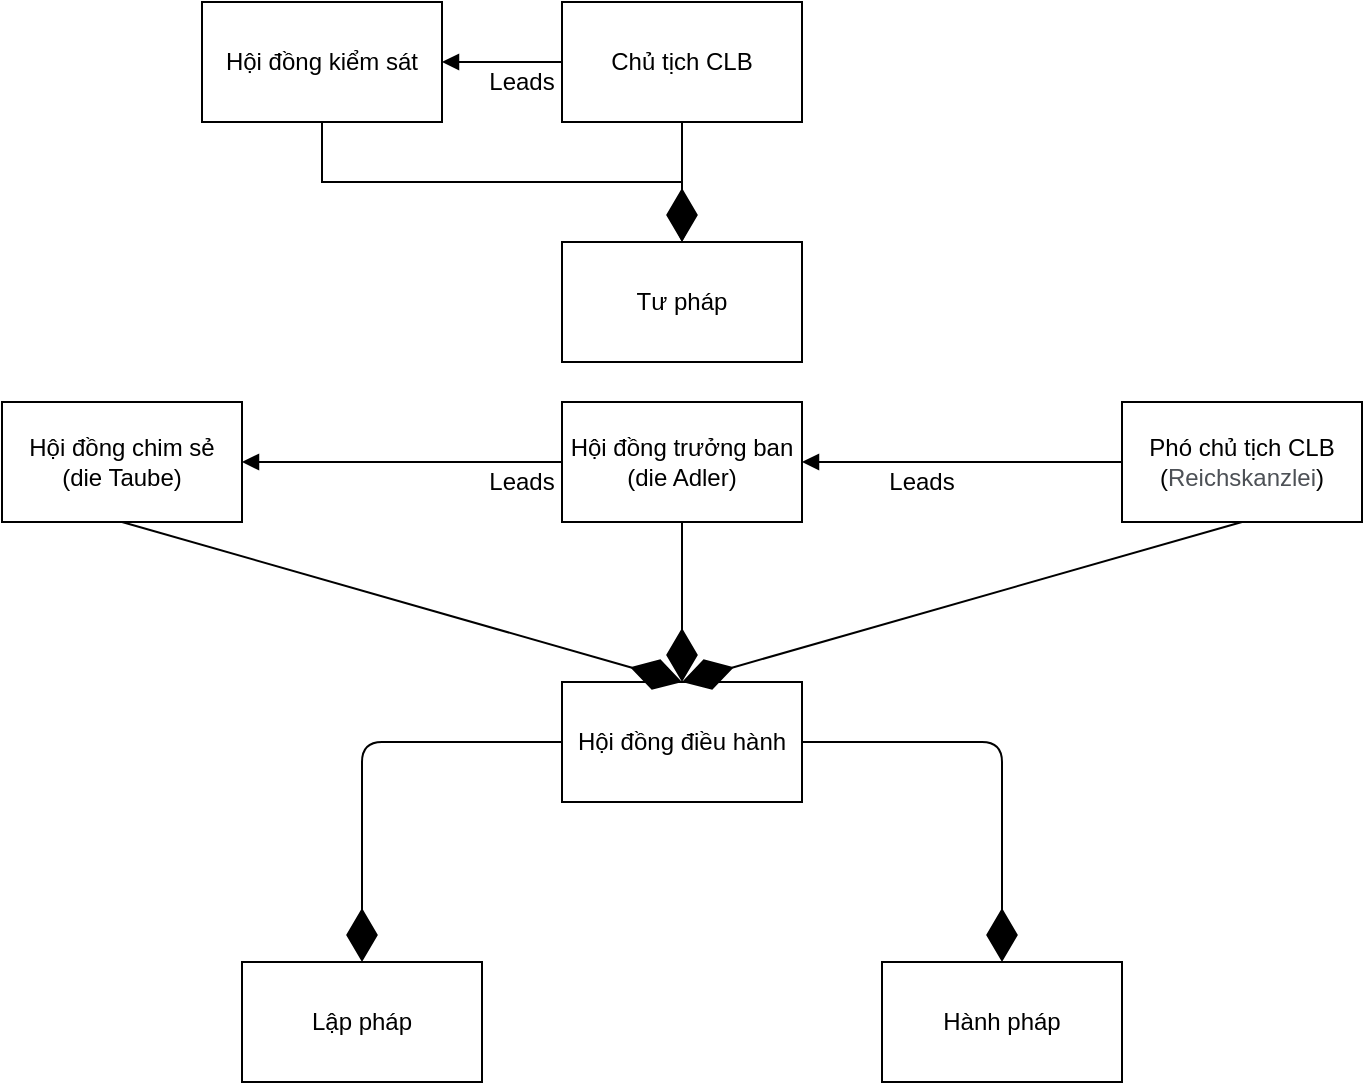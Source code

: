 <mxfile version="14.4.3" type="device"><diagram id="drkotdVB70Un_egQrZVT" name="Page-1"><mxGraphModel dx="2556" dy="1214" grid="1" gridSize="10" guides="1" tooltips="1" connect="1" arrows="1" fold="1" page="1" pageScale="1" pageWidth="850" pageHeight="1100" math="0" shadow="0"><root><mxCell id="0"/><mxCell id="1" parent="0"/><mxCell id="s40cpiCNHrvVj4FZqmu0-1" value="Lập pháp" style="rounded=0;whiteSpace=wrap;html=1;" vertex="1" parent="1"><mxGeometry x="200" y="680" width="120" height="60" as="geometry"/></mxCell><mxCell id="s40cpiCNHrvVj4FZqmu0-2" value="Hội đồng điều hành" style="rounded=0;whiteSpace=wrap;html=1;" vertex="1" parent="1"><mxGeometry x="360" y="540" width="120" height="60" as="geometry"/></mxCell><mxCell id="s40cpiCNHrvVj4FZqmu0-3" value="Hành pháp" style="rounded=0;whiteSpace=wrap;html=1;" vertex="1" parent="1"><mxGeometry x="520" y="680" width="120" height="60" as="geometry"/></mxCell><mxCell id="s40cpiCNHrvVj4FZqmu0-4" value="" style="endArrow=block;endFill=1;html=1;edgeStyle=orthogonalEdgeStyle;align=left;verticalAlign=top;entryX=1;entryY=0.5;entryDx=0;entryDy=0;" edge="1" parent="1" source="s40cpiCNHrvVj4FZqmu0-8" target="s40cpiCNHrvVj4FZqmu0-7"><mxGeometry x="-1" relative="1" as="geometry"><mxPoint x="360" y="230" as="sourcePoint"/><mxPoint x="280" y="230" as="targetPoint"/></mxGeometry></mxCell><mxCell id="s40cpiCNHrvVj4FZqmu0-5" value="Leads" style="text;html=1;strokeColor=none;fillColor=none;align=center;verticalAlign=middle;whiteSpace=wrap;rounded=0;" vertex="1" parent="1"><mxGeometry x="320" y="230" width="40" height="20" as="geometry"/></mxCell><mxCell id="s40cpiCNHrvVj4FZqmu0-6" style="edgeStyle=orthogonalEdgeStyle;rounded=0;orthogonalLoop=1;jettySize=auto;html=1;exitX=0.5;exitY=1;exitDx=0;exitDy=0;entryX=0.5;entryY=0;entryDx=0;entryDy=0;" edge="1" parent="1" source="s40cpiCNHrvVj4FZqmu0-7" target="s40cpiCNHrvVj4FZqmu0-9"><mxGeometry relative="1" as="geometry"/></mxCell><mxCell id="s40cpiCNHrvVj4FZqmu0-7" value="Hội đồng kiểm sát" style="rounded=0;whiteSpace=wrap;html=1;" vertex="1" parent="1"><mxGeometry x="180" y="200" width="120" height="60" as="geometry"/></mxCell><mxCell id="s40cpiCNHrvVj4FZqmu0-8" value="Chủ tịch CLB" style="rounded=0;whiteSpace=wrap;html=1;" vertex="1" parent="1"><mxGeometry x="360" y="200" width="120" height="60" as="geometry"/></mxCell><mxCell id="s40cpiCNHrvVj4FZqmu0-9" value="Tư pháp" style="rounded=0;whiteSpace=wrap;html=1;" vertex="1" parent="1"><mxGeometry x="360" y="320" width="120" height="60" as="geometry"/></mxCell><mxCell id="s40cpiCNHrvVj4FZqmu0-10" value="" style="endArrow=diamondThin;endFill=1;endSize=24;html=1;exitX=0;exitY=0.5;exitDx=0;exitDy=0;entryX=0.5;entryY=0;entryDx=0;entryDy=0;" edge="1" parent="1" source="s40cpiCNHrvVj4FZqmu0-2" target="s40cpiCNHrvVj4FZqmu0-1"><mxGeometry width="160" relative="1" as="geometry"><mxPoint x="610" y="560" as="sourcePoint"/><mxPoint x="770" y="560" as="targetPoint"/><Array as="points"><mxPoint x="260" y="570"/></Array></mxGeometry></mxCell><mxCell id="s40cpiCNHrvVj4FZqmu0-11" value="" style="endArrow=diamondThin;endFill=1;endSize=24;html=1;exitX=1;exitY=0.5;exitDx=0;exitDy=0;entryX=0.5;entryY=0;entryDx=0;entryDy=0;" edge="1" parent="1" source="s40cpiCNHrvVj4FZqmu0-2" target="s40cpiCNHrvVj4FZqmu0-3"><mxGeometry width="160" relative="1" as="geometry"><mxPoint x="610" y="560" as="sourcePoint"/><mxPoint x="770" y="560" as="targetPoint"/><Array as="points"><mxPoint x="580" y="570"/></Array></mxGeometry></mxCell><mxCell id="s40cpiCNHrvVj4FZqmu0-12" value="&lt;font style=&quot;font-size: 12px&quot;&gt;Phó chủ tịch CLB&lt;br&gt;(&lt;span style=&quot;color: rgb(77 , 81 , 86) ; font-family: &amp;#34;arial&amp;#34; , sans-serif ; text-align: left ; background-color: rgb(255 , 255 , 255)&quot;&gt;Reichskanzlei&lt;/span&gt;)&lt;/font&gt;" style="rounded=0;whiteSpace=wrap;html=1;" vertex="1" parent="1"><mxGeometry x="640" y="400" width="120" height="60" as="geometry"/></mxCell><mxCell id="s40cpiCNHrvVj4FZqmu0-13" value="Hội đồng trưởng ban&lt;br&gt;(die Adler)" style="rounded=0;whiteSpace=wrap;html=1;" vertex="1" parent="1"><mxGeometry x="360" y="400" width="120" height="60" as="geometry"/></mxCell><mxCell id="s40cpiCNHrvVj4FZqmu0-14" value="" style="endArrow=block;endFill=1;html=1;edgeStyle=orthogonalEdgeStyle;align=left;verticalAlign=top;exitX=0;exitY=0.5;exitDx=0;exitDy=0;entryX=1;entryY=0.5;entryDx=0;entryDy=0;" edge="1" parent="1" source="s40cpiCNHrvVj4FZqmu0-12" target="s40cpiCNHrvVj4FZqmu0-13"><mxGeometry x="-1" relative="1" as="geometry"><mxPoint x="530" y="439.5" as="sourcePoint"/><mxPoint x="470" y="439.5" as="targetPoint"/></mxGeometry></mxCell><mxCell id="s40cpiCNHrvVj4FZqmu0-15" value="Leads" style="text;html=1;strokeColor=none;fillColor=none;align=center;verticalAlign=middle;whiteSpace=wrap;rounded=0;" vertex="1" parent="1"><mxGeometry x="520" y="430" width="40" height="20" as="geometry"/></mxCell><mxCell id="s40cpiCNHrvVj4FZqmu0-16" value="Hội đồng chim sẻ&lt;br&gt;(die Taube)" style="rounded=0;whiteSpace=wrap;html=1;" vertex="1" parent="1"><mxGeometry x="80" y="400" width="120" height="60" as="geometry"/></mxCell><mxCell id="s40cpiCNHrvVj4FZqmu0-17" value="" style="endArrow=block;endFill=1;html=1;edgeStyle=orthogonalEdgeStyle;align=left;verticalAlign=top;exitX=0;exitY=0.5;exitDx=0;exitDy=0;entryX=1;entryY=0.5;entryDx=0;entryDy=0;" edge="1" parent="1" source="s40cpiCNHrvVj4FZqmu0-13" target="s40cpiCNHrvVj4FZqmu0-16"><mxGeometry x="-1" relative="1" as="geometry"><mxPoint x="360" y="510" as="sourcePoint"/><mxPoint x="280" y="510" as="targetPoint"/></mxGeometry></mxCell><mxCell id="s40cpiCNHrvVj4FZqmu0-18" value="Leads" style="text;html=1;strokeColor=none;fillColor=none;align=center;verticalAlign=middle;whiteSpace=wrap;rounded=0;" vertex="1" parent="1"><mxGeometry x="320" y="430" width="40" height="20" as="geometry"/></mxCell><mxCell id="s40cpiCNHrvVj4FZqmu0-19" value="" style="endArrow=diamondThin;endFill=1;endSize=24;html=1;exitX=0.5;exitY=1;exitDx=0;exitDy=0;entryX=0.5;entryY=0;entryDx=0;entryDy=0;" edge="1" parent="1" source="s40cpiCNHrvVj4FZqmu0-13" target="s40cpiCNHrvVj4FZqmu0-2"><mxGeometry width="160" relative="1" as="geometry"><mxPoint x="480" y="500" as="sourcePoint"/><mxPoint x="640" y="500" as="targetPoint"/></mxGeometry></mxCell><mxCell id="s40cpiCNHrvVj4FZqmu0-20" value="" style="endArrow=diamondThin;endFill=1;endSize=24;html=1;exitX=0.5;exitY=1;exitDx=0;exitDy=0;entryX=0.5;entryY=0;entryDx=0;entryDy=0;" edge="1" parent="1" source="s40cpiCNHrvVj4FZqmu0-16" target="s40cpiCNHrvVj4FZqmu0-2"><mxGeometry width="160" relative="1" as="geometry"><mxPoint x="480" y="490" as="sourcePoint"/><mxPoint x="640" y="490" as="targetPoint"/></mxGeometry></mxCell><mxCell id="s40cpiCNHrvVj4FZqmu0-21" value="" style="endArrow=diamondThin;endFill=1;endSize=24;html=1;exitX=0.5;exitY=1;exitDx=0;exitDy=0;entryX=0.5;entryY=0;entryDx=0;entryDy=0;" edge="1" parent="1" source="s40cpiCNHrvVj4FZqmu0-12" target="s40cpiCNHrvVj4FZqmu0-2"><mxGeometry width="160" relative="1" as="geometry"><mxPoint x="680" y="580" as="sourcePoint"/><mxPoint x="840" y="580" as="targetPoint"/></mxGeometry></mxCell><mxCell id="s40cpiCNHrvVj4FZqmu0-22" value="" style="endArrow=diamondThin;endFill=1;endSize=24;html=1;exitX=0.5;exitY=1;exitDx=0;exitDy=0;entryX=0.5;entryY=0;entryDx=0;entryDy=0;" edge="1" parent="1" source="s40cpiCNHrvVj4FZqmu0-8" target="s40cpiCNHrvVj4FZqmu0-9"><mxGeometry width="160" relative="1" as="geometry"><mxPoint x="480" y="190" as="sourcePoint"/><mxPoint x="640" y="190" as="targetPoint"/></mxGeometry></mxCell></root></mxGraphModel></diagram></mxfile>